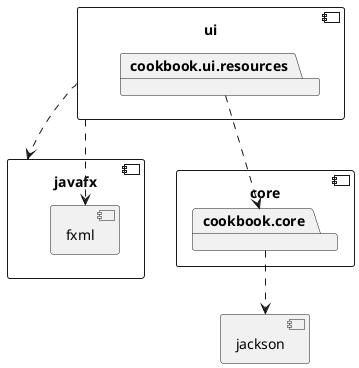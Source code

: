 @startuml Architecture Diagram

component core {
	package cookbook.core
}

component ui {
    package cookbook.ui.resources

}
cookbook.core ..> jackson
cookbook.ui.resources ..> cookbook.core


component javafx {
	component fxml {
	}
}

ui ..> javafx
ui ..> fxml

component jackson {
}

@enduml